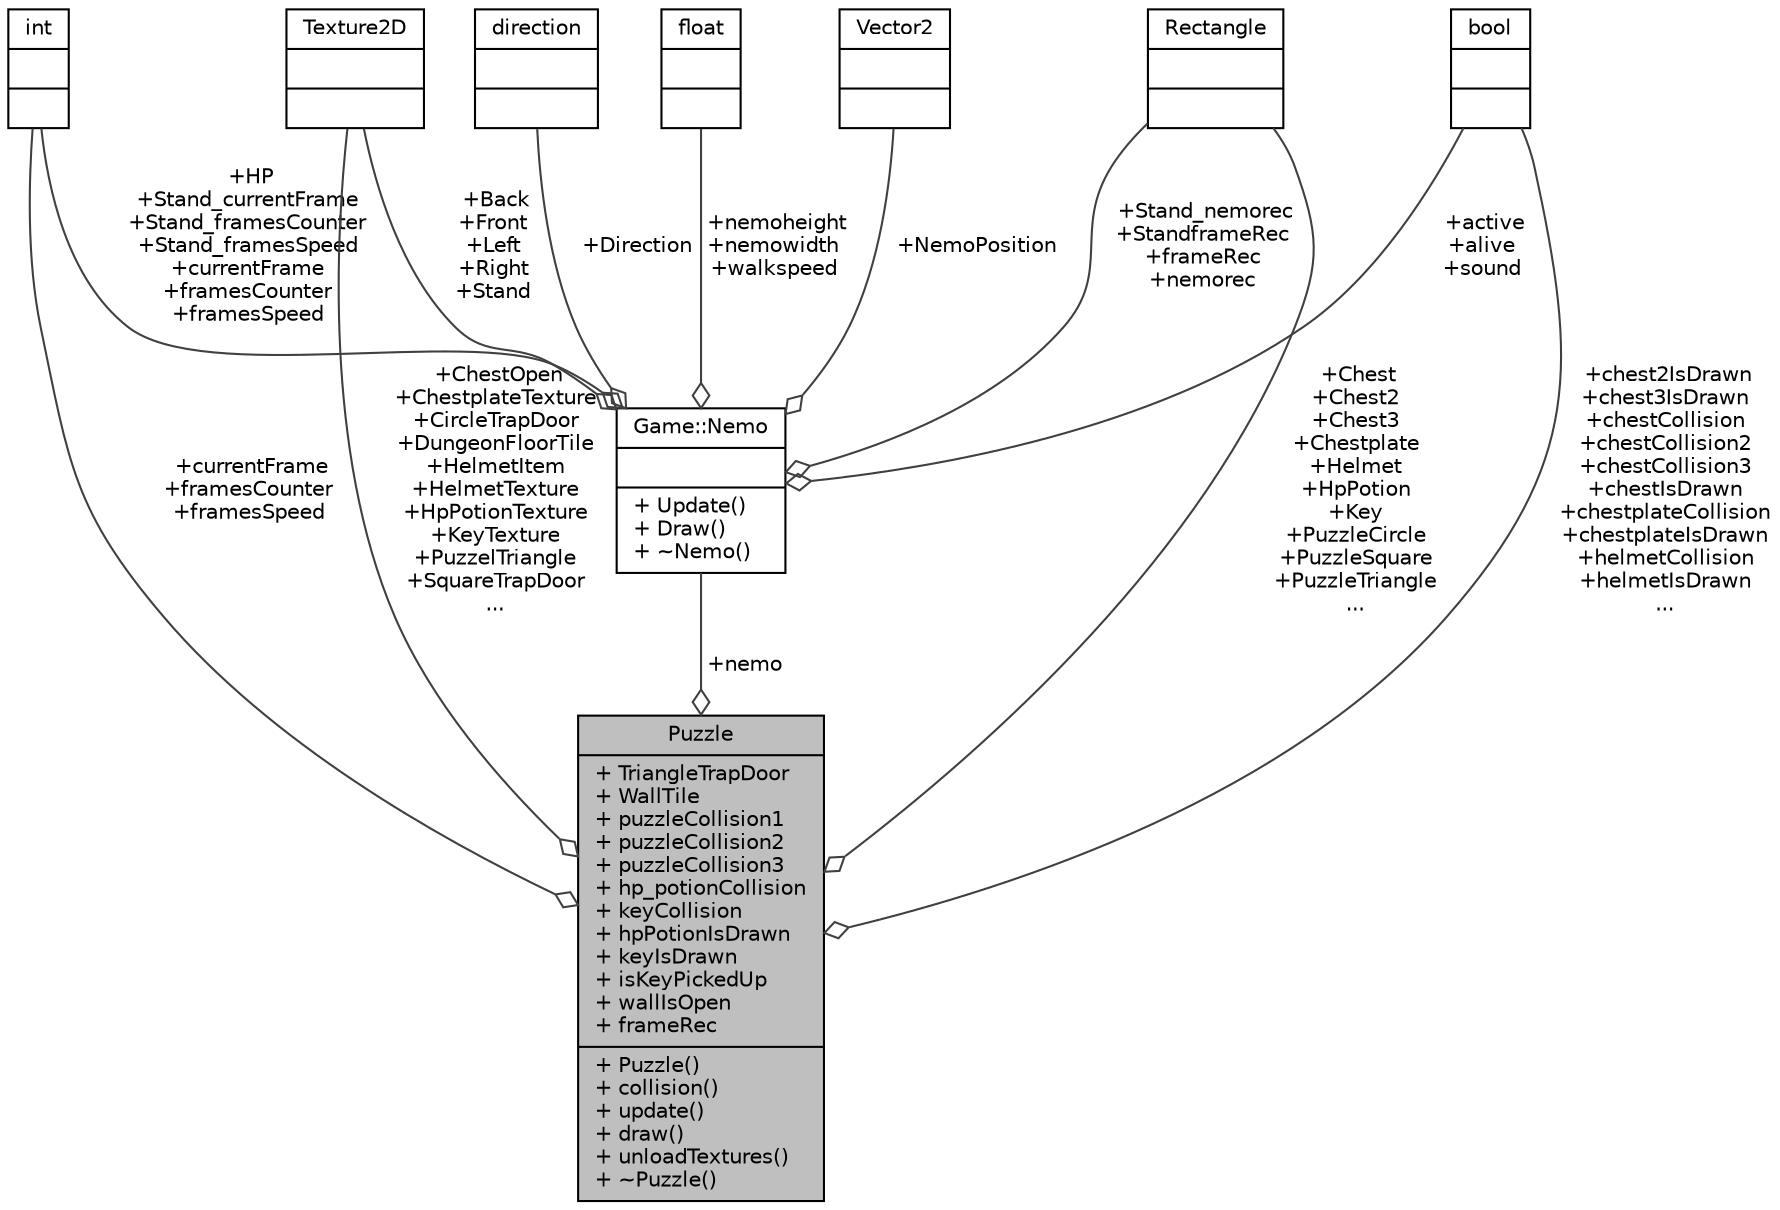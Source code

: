 digraph "Puzzle"
{
 // LATEX_PDF_SIZE
  bgcolor="transparent";
  edge [fontname="Helvetica",fontsize="10",labelfontname="Helvetica",labelfontsize="10"];
  node [fontname="Helvetica",fontsize="10",shape=record];
  Node1 [label="{Puzzle\n|+ TriangleTrapDoor\l+ WallTile\l+ puzzleCollision1\l+ puzzleCollision2\l+ puzzleCollision3\l+ hp_potionCollision\l+ keyCollision\l+ hpPotionIsDrawn\l+ keyIsDrawn\l+ isKeyPickedUp\l+ wallIsOpen\l+ frameRec\l|+ Puzzle()\l+ collision()\l+ update()\l+ draw()\l+ unloadTextures()\l+ ~Puzzle()\l}",height=0.2,width=0.4,color="black", fillcolor="grey75", style="filled", fontcolor="black",tooltip=" "];
  Node2 -> Node1 [color="grey25",fontsize="10",style="solid",label=" +nemo" ,arrowhead="odiamond",fontname="Helvetica"];
  Node2 [label="{Game::Nemo\n||+ Update()\l+ Draw()\l+ ~Nemo()\l}",height=0.2,width=0.4,color="black",URL="$class_game_1_1_nemo.html",tooltip=" "];
  Node3 -> Node2 [color="grey25",fontsize="10",style="solid",label=" +HP\n+Stand_currentFrame\n+Stand_framesCounter\n+Stand_framesSpeed\n+currentFrame\n+framesCounter\n+framesSpeed" ,arrowhead="odiamond",fontname="Helvetica"];
  Node3 [label="{int\n||}",height=0.2,width=0.4,color="black",tooltip=" "];
  Node4 -> Node2 [color="grey25",fontsize="10",style="solid",label=" +nemoheight\n+nemowidth\n+walkspeed" ,arrowhead="odiamond",fontname="Helvetica"];
  Node4 [label="{float\n||}",height=0.2,width=0.4,color="black",tooltip=" "];
  Node5 -> Node2 [color="grey25",fontsize="10",style="solid",label=" +NemoPosition" ,arrowhead="odiamond",fontname="Helvetica"];
  Node5 [label="{Vector2\n||}",height=0.2,width=0.4,color="black",tooltip=" "];
  Node6 -> Node2 [color="grey25",fontsize="10",style="solid",label=" +active\n+alive\n+sound" ,arrowhead="odiamond",fontname="Helvetica"];
  Node6 [label="{bool\n||}",height=0.2,width=0.4,color="black",tooltip=" "];
  Node7 -> Node2 [color="grey25",fontsize="10",style="solid",label=" +Direction" ,arrowhead="odiamond",fontname="Helvetica"];
  Node7 [label="{direction\n||}",height=0.2,width=0.4,color="black",tooltip=" "];
  Node8 -> Node2 [color="grey25",fontsize="10",style="solid",label=" +Back\n+Front\n+Left\n+Right\n+Stand" ,arrowhead="odiamond",fontname="Helvetica"];
  Node8 [label="{Texture2D\n||}",height=0.2,width=0.4,color="black",tooltip=" "];
  Node9 -> Node2 [color="grey25",fontsize="10",style="solid",label=" +Stand_nemorec\n+StandframeRec\n+frameRec\n+nemorec" ,arrowhead="odiamond",fontname="Helvetica"];
  Node9 [label="{Rectangle\n||}",height=0.2,width=0.4,color="black",tooltip=" "];
  Node8 -> Node1 [color="grey25",fontsize="10",style="solid",label=" +ChestOpen\n+ChestplateTexture\n+CircleTrapDoor\n+DungeonFloorTile\n+HelmetItem\n+HelmetTexture\n+HpPotionTexture\n+KeyTexture\n+PuzzelTriangle\n+SquareTrapDoor\n..." ,arrowhead="odiamond",fontname="Helvetica"];
  Node9 -> Node1 [color="grey25",fontsize="10",style="solid",label=" +Chest\n+Chest2\n+Chest3\n+Chestplate\n+Helmet\n+HpPotion\n+Key\n+PuzzleCircle\n+PuzzleSquare\n+PuzzleTriangle\n..." ,arrowhead="odiamond",fontname="Helvetica"];
  Node6 -> Node1 [color="grey25",fontsize="10",style="solid",label=" +chest2IsDrawn\n+chest3IsDrawn\n+chestCollision\n+chestCollision2\n+chestCollision3\n+chestIsDrawn\n+chestplateCollision\n+chestplateIsDrawn\n+helmetCollision\n+helmetIsDrawn\n..." ,arrowhead="odiamond",fontname="Helvetica"];
  Node3 -> Node1 [color="grey25",fontsize="10",style="solid",label=" +currentFrame\n+framesCounter\n+framesSpeed" ,arrowhead="odiamond",fontname="Helvetica"];
}
